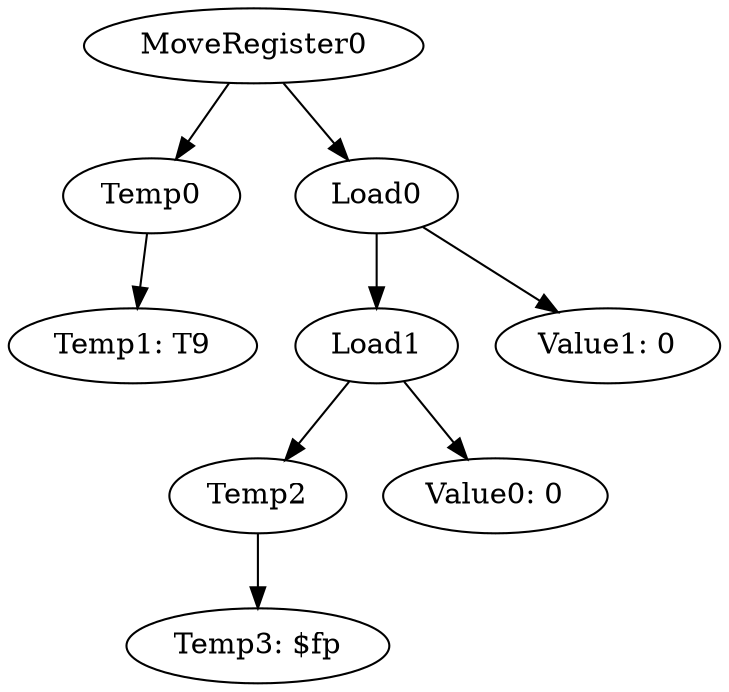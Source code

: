 digraph {
	ordering = out;
	Load0 -> Load1;
	Load0 -> "Value1: 0";
	Temp0 -> "Temp1: T9";
	Temp2 -> "Temp3: $fp";
	MoveRegister0 -> Temp0;
	MoveRegister0 -> Load0;
	Load1 -> Temp2;
	Load1 -> "Value0: 0";
}

